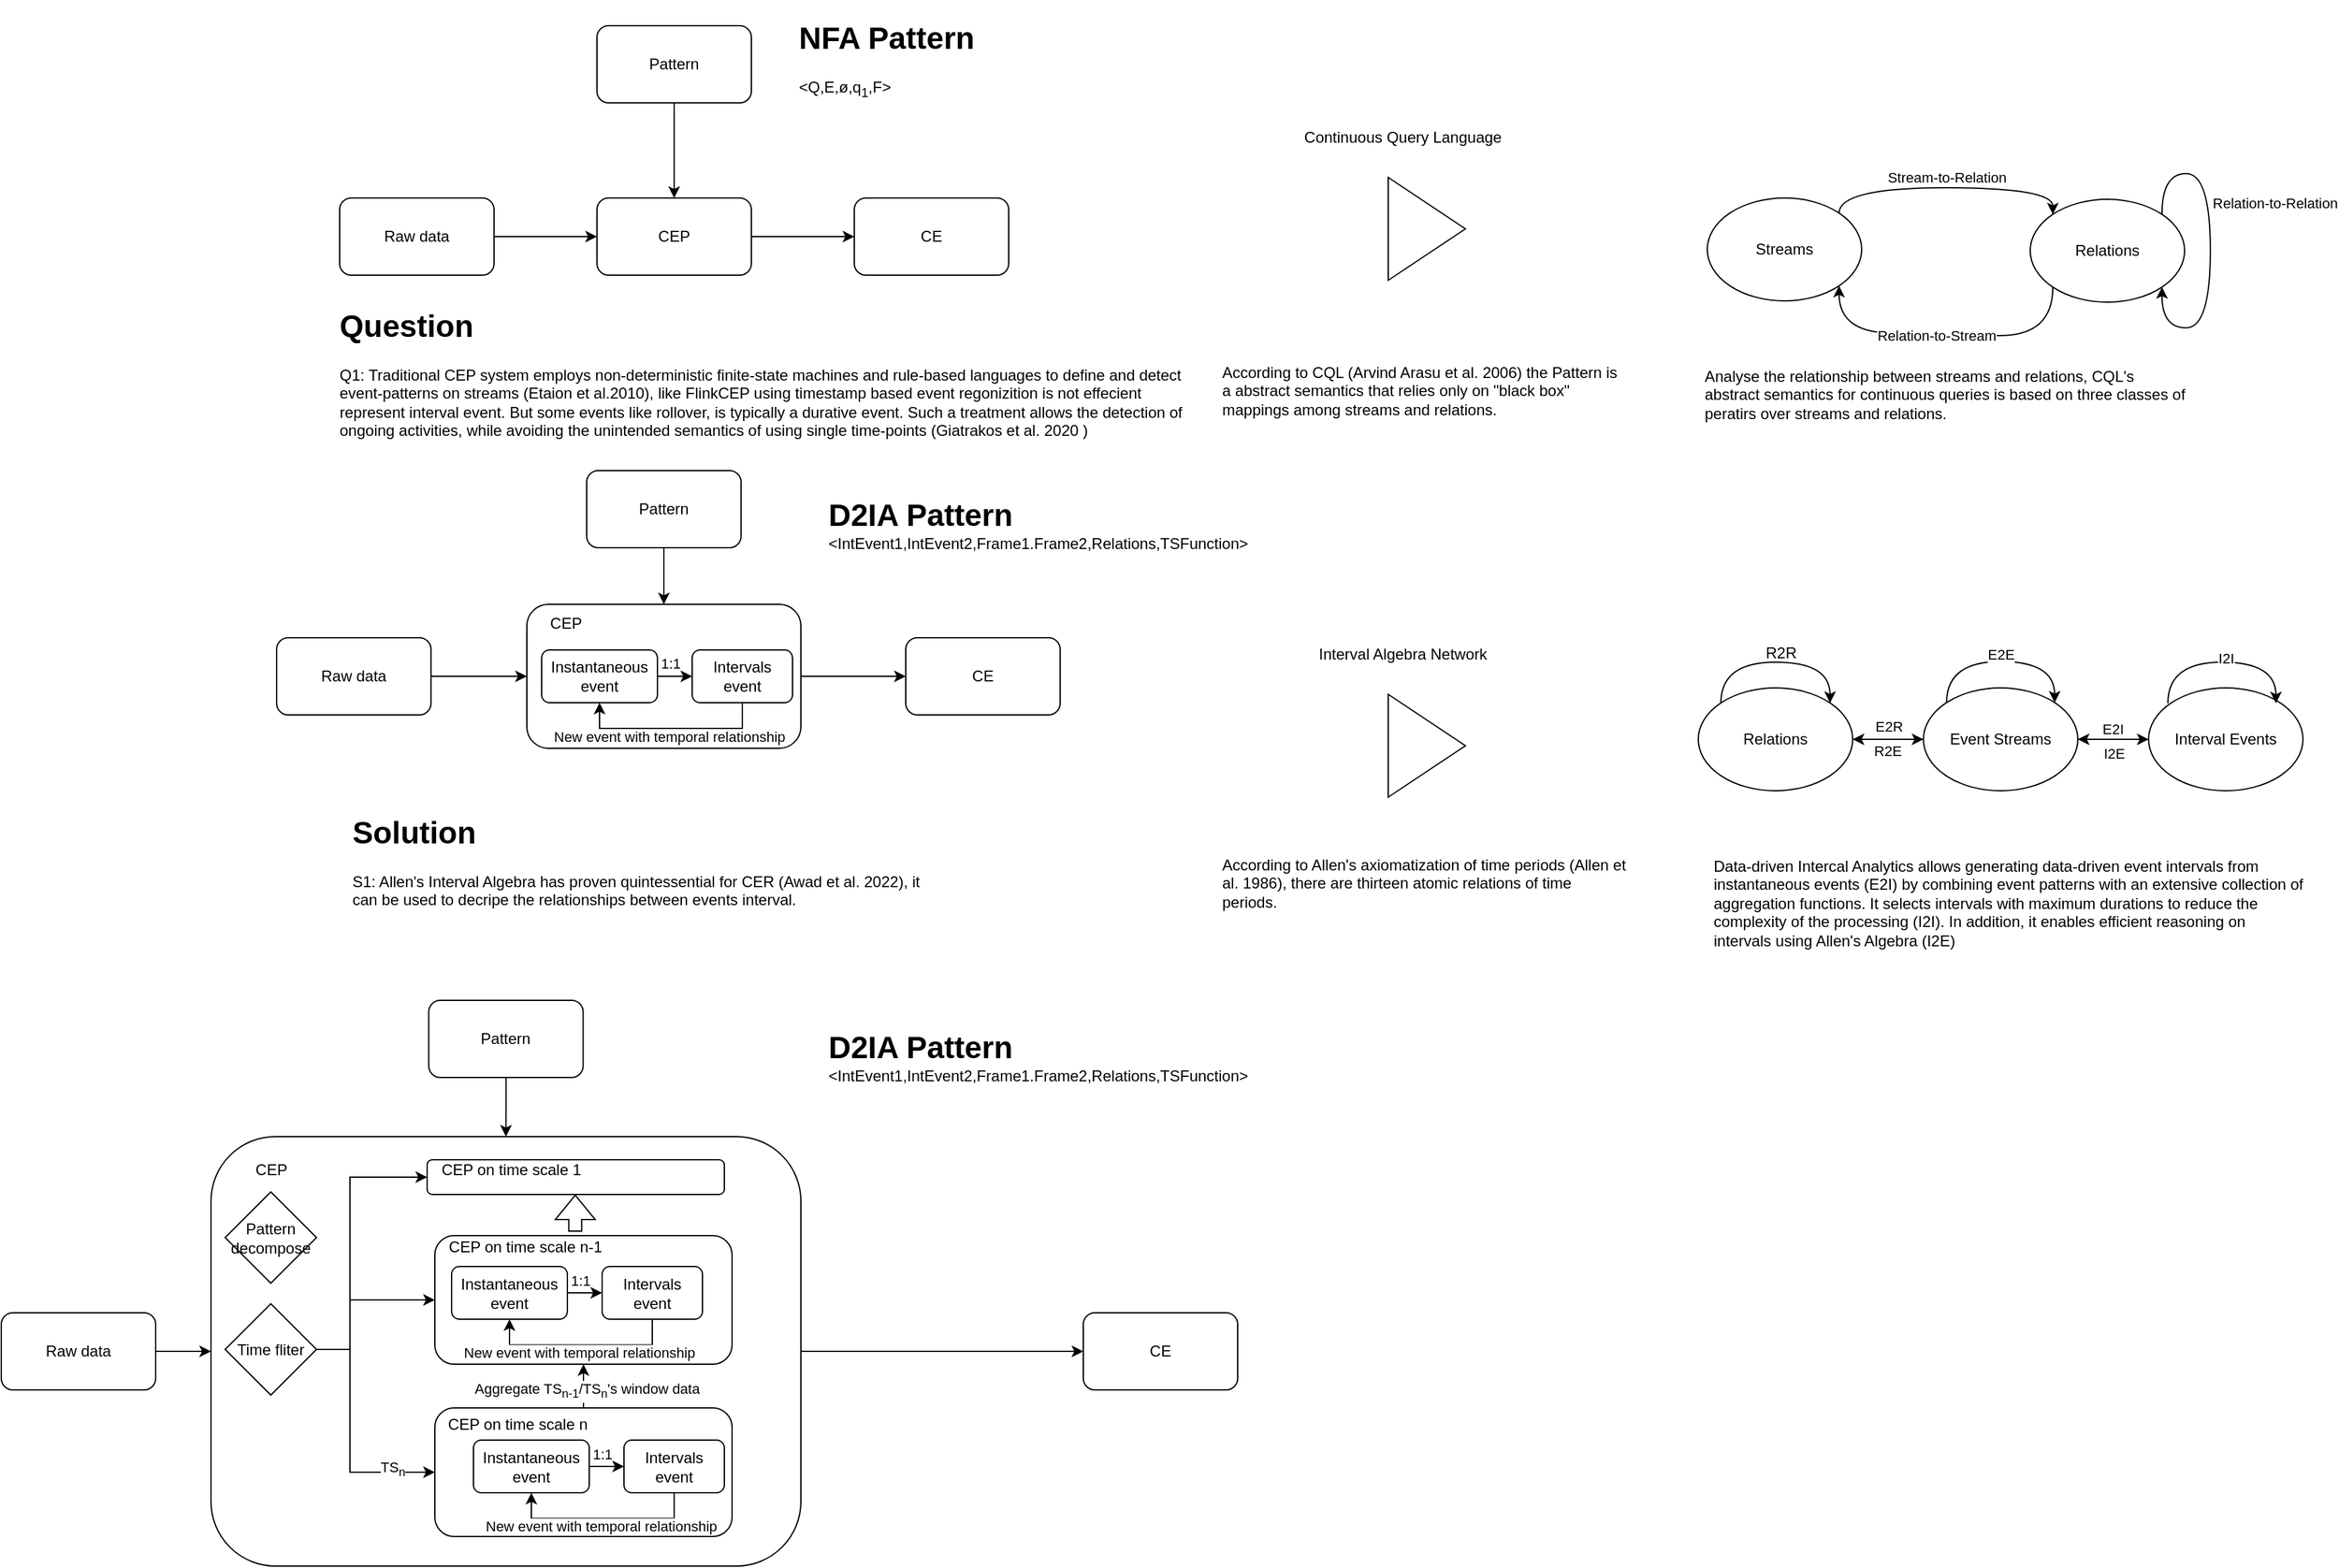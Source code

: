<mxfile version="22.1.20" type="github">
  <diagram name="第 1 页" id="AWUjClWmz-XhPsFE_Eon">
    <mxGraphModel dx="1426" dy="593" grid="0" gridSize="10" guides="1" tooltips="1" connect="1" arrows="1" fold="1" page="0" pageScale="1" pageWidth="1200" pageHeight="1920" math="0" shadow="0">
      <root>
        <mxCell id="0" />
        <mxCell id="1" parent="0" />
        <mxCell id="cagrvy63c5mJA_J2j-k8-6" value="" style="whiteSpace=wrap;html=1;rounded=1;" vertex="1" parent="1">
          <mxGeometry x="140" y="952" width="458.5" height="334" as="geometry" />
        </mxCell>
        <mxCell id="cagrvy63c5mJA_J2j-k8-35" value="" style="rounded=1;whiteSpace=wrap;html=1;fillColor=none;" vertex="1" parent="1">
          <mxGeometry x="314" y="1029" width="231" height="100" as="geometry" />
        </mxCell>
        <mxCell id="LfMUR8XexmlNwJJn7UKP-6" value="" style="edgeStyle=orthogonalEdgeStyle;rounded=0;orthogonalLoop=1;jettySize=auto;html=1;" parent="1" source="LfMUR8XexmlNwJJn7UKP-4" target="LfMUR8XexmlNwJJn7UKP-5" edge="1">
          <mxGeometry relative="1" as="geometry" />
        </mxCell>
        <mxCell id="LfMUR8XexmlNwJJn7UKP-4" value="Raw data" style="rounded=1;whiteSpace=wrap;html=1;" parent="1" vertex="1">
          <mxGeometry x="240" y="222" width="120" height="60" as="geometry" />
        </mxCell>
        <mxCell id="LfMUR8XexmlNwJJn7UKP-8" value="" style="edgeStyle=orthogonalEdgeStyle;rounded=0;orthogonalLoop=1;jettySize=auto;html=1;" parent="1" source="LfMUR8XexmlNwJJn7UKP-5" target="LfMUR8XexmlNwJJn7UKP-7" edge="1">
          <mxGeometry relative="1" as="geometry" />
        </mxCell>
        <mxCell id="LfMUR8XexmlNwJJn7UKP-5" value="CEP" style="whiteSpace=wrap;html=1;rounded=1;" parent="1" vertex="1">
          <mxGeometry x="440" y="222" width="120" height="60" as="geometry" />
        </mxCell>
        <mxCell id="LfMUR8XexmlNwJJn7UKP-7" value="CE" style="whiteSpace=wrap;html=1;rounded=1;" parent="1" vertex="1">
          <mxGeometry x="640" y="222" width="120" height="60" as="geometry" />
        </mxCell>
        <mxCell id="LfMUR8XexmlNwJJn7UKP-10" style="edgeStyle=orthogonalEdgeStyle;rounded=0;orthogonalLoop=1;jettySize=auto;html=1;" parent="1" source="LfMUR8XexmlNwJJn7UKP-9" target="LfMUR8XexmlNwJJn7UKP-5" edge="1">
          <mxGeometry relative="1" as="geometry" />
        </mxCell>
        <mxCell id="LfMUR8XexmlNwJJn7UKP-9" value="Pattern" style="rounded=1;whiteSpace=wrap;html=1;" parent="1" vertex="1">
          <mxGeometry x="440" y="88" width="120" height="60" as="geometry" />
        </mxCell>
        <mxCell id="LfMUR8XexmlNwJJn7UKP-11" value="&lt;h1&gt;Question&lt;/h1&gt;&lt;p&gt;Q1: Traditional CEP system employs non-deterministic finite-state machines and rule-based languages to define and detect event-patterns on streams (Etaion et al.2010), like FlinkCEP using timestamp based event regonizition is not effecient represent interval event. But some events like rollover, is typically a durative event. Such a treatment allows the detection of ongoing activities, while avoiding the unintended semantics of using single time-points (Giatrakos et al. 2020 )&lt;/p&gt;" style="text;html=1;strokeColor=none;fillColor=none;spacing=5;spacingTop=-20;whiteSpace=wrap;overflow=hidden;rounded=0;" parent="1" vertex="1">
          <mxGeometry x="235" y="302" width="671" height="125" as="geometry" />
        </mxCell>
        <mxCell id="LfMUR8XexmlNwJJn7UKP-12" value="&lt;h1&gt;Solution&lt;/h1&gt;&lt;p&gt;S1: Allen&#39;s Interval Algebra has proven quintessential for CER (Awad et al. 2022), it can be used to decripe the relationships between events interval.&amp;nbsp;&lt;/p&gt;" style="text;html=1;strokeColor=none;fillColor=none;spacing=5;spacingTop=-20;whiteSpace=wrap;overflow=hidden;rounded=0;" parent="1" vertex="1">
          <mxGeometry x="245" y="696" width="471" height="79" as="geometry" />
        </mxCell>
        <mxCell id="LfMUR8XexmlNwJJn7UKP-13" value="" style="triangle;whiteSpace=wrap;html=1;" parent="1" vertex="1">
          <mxGeometry x="1055" y="206" width="60" height="80" as="geometry" />
        </mxCell>
        <mxCell id="LfMUR8XexmlNwJJn7UKP-14" value="Continuous Query Language" style="text;html=1;align=center;verticalAlign=middle;resizable=0;points=[];autosize=1;strokeColor=none;fillColor=none;" parent="1" vertex="1">
          <mxGeometry x="980" y="162" width="171" height="26" as="geometry" />
        </mxCell>
        <mxCell id="LfMUR8XexmlNwJJn7UKP-18" value="&lt;h1&gt;&lt;br&gt;&lt;/h1&gt;&lt;p&gt;According to CQL (Arvind Arasu et al. 2006) the Pattern is a&amp;nbsp;&lt;span style=&quot;text-align: center;&quot;&gt;abstract semantics that relies only on &quot;black box&quot; mappings among streams and relations.&lt;/span&gt;&lt;br&gt;&lt;/p&gt;" style="text;html=1;strokeColor=none;fillColor=none;spacing=5;spacingTop=-20;whiteSpace=wrap;overflow=hidden;rounded=0;" parent="1" vertex="1">
          <mxGeometry x="921" y="300" width="322" height="106" as="geometry" />
        </mxCell>
        <mxCell id="LfMUR8XexmlNwJJn7UKP-19" value="&lt;h1&gt;&lt;br&gt;&lt;/h1&gt;&lt;div&gt;Analyse the relationship between streams and relations, CQL&#39;s abstract semantics for continuous queries is based on three classes of peratirs over streams and relations.&amp;nbsp;&lt;/div&gt;" style="text;html=1;strokeColor=none;fillColor=none;spacing=5;spacingTop=-20;whiteSpace=wrap;overflow=hidden;rounded=0;" parent="1" vertex="1">
          <mxGeometry x="1296" y="303" width="385" height="103" as="geometry" />
        </mxCell>
        <mxCell id="LfMUR8XexmlNwJJn7UKP-22" style="edgeStyle=orthogonalEdgeStyle;rounded=0;orthogonalLoop=1;jettySize=auto;html=1;exitX=1;exitY=0;exitDx=0;exitDy=0;entryX=0;entryY=0;entryDx=0;entryDy=0;curved=1;" parent="1" source="LfMUR8XexmlNwJJn7UKP-20" target="LfMUR8XexmlNwJJn7UKP-21" edge="1">
          <mxGeometry relative="1" as="geometry">
            <Array as="points">
              <mxPoint x="1405" y="214" />
              <mxPoint x="1572" y="214" />
            </Array>
          </mxGeometry>
        </mxCell>
        <mxCell id="LfMUR8XexmlNwJJn7UKP-23" value="Stream-to-Relation" style="edgeLabel;html=1;align=center;verticalAlign=middle;resizable=0;points=[];" parent="LfMUR8XexmlNwJJn7UKP-22" vertex="1" connectable="0">
          <mxGeometry x="0.189" y="4" relative="1" as="geometry">
            <mxPoint x="-20" y="-4" as="offset" />
          </mxGeometry>
        </mxCell>
        <mxCell id="LfMUR8XexmlNwJJn7UKP-20" value="Streams" style="ellipse;whiteSpace=wrap;html=1;" parent="1" vertex="1">
          <mxGeometry x="1303" y="222" width="120" height="80" as="geometry" />
        </mxCell>
        <mxCell id="LfMUR8XexmlNwJJn7UKP-24" style="edgeStyle=orthogonalEdgeStyle;rounded=0;orthogonalLoop=1;jettySize=auto;html=1;exitX=0;exitY=1;exitDx=0;exitDy=0;entryX=1;entryY=1;entryDx=0;entryDy=0;curved=1;" parent="1" source="LfMUR8XexmlNwJJn7UKP-21" target="LfMUR8XexmlNwJJn7UKP-20" edge="1">
          <mxGeometry relative="1" as="geometry">
            <Array as="points">
              <mxPoint x="1572" y="329" />
              <mxPoint x="1489" y="329" />
              <mxPoint x="1489" y="327" />
              <mxPoint x="1405" y="327" />
            </Array>
          </mxGeometry>
        </mxCell>
        <mxCell id="LfMUR8XexmlNwJJn7UKP-25" value="Relation-to-Stream" style="edgeLabel;html=1;align=center;verticalAlign=middle;resizable=0;points=[];" parent="LfMUR8XexmlNwJJn7UKP-24" vertex="1" connectable="0">
          <mxGeometry x="0.078" y="2" relative="1" as="geometry">
            <mxPoint as="offset" />
          </mxGeometry>
        </mxCell>
        <mxCell id="LfMUR8XexmlNwJJn7UKP-21" value="Relations" style="ellipse;whiteSpace=wrap;html=1;" parent="1" vertex="1">
          <mxGeometry x="1554" y="223" width="120" height="80" as="geometry" />
        </mxCell>
        <mxCell id="LfMUR8XexmlNwJJn7UKP-26" style="edgeStyle=orthogonalEdgeStyle;rounded=0;orthogonalLoop=1;jettySize=auto;html=1;exitX=1;exitY=0;exitDx=0;exitDy=0;entryX=1;entryY=1;entryDx=0;entryDy=0;curved=1;" parent="1" source="LfMUR8XexmlNwJJn7UKP-21" target="LfMUR8XexmlNwJJn7UKP-21" edge="1">
          <mxGeometry relative="1" as="geometry" />
        </mxCell>
        <mxCell id="LfMUR8XexmlNwJJn7UKP-27" value="Relation-to-Relation" style="edgeLabel;html=1;align=center;verticalAlign=middle;resizable=0;points=[];" parent="LfMUR8XexmlNwJJn7UKP-26" vertex="1" connectable="0">
          <mxGeometry x="-0.07" y="2" relative="1" as="geometry">
            <mxPoint x="48" y="-28" as="offset" />
          </mxGeometry>
        </mxCell>
        <mxCell id="LfMUR8XexmlNwJJn7UKP-28" value="" style="edgeStyle=orthogonalEdgeStyle;rounded=0;orthogonalLoop=1;jettySize=auto;html=1;" parent="1" source="LfMUR8XexmlNwJJn7UKP-29" target="LfMUR8XexmlNwJJn7UKP-31" edge="1">
          <mxGeometry relative="1" as="geometry" />
        </mxCell>
        <mxCell id="LfMUR8XexmlNwJJn7UKP-29" value="Raw data" style="rounded=1;whiteSpace=wrap;html=1;" parent="1" vertex="1">
          <mxGeometry x="191" y="564" width="120" height="60" as="geometry" />
        </mxCell>
        <mxCell id="LfMUR8XexmlNwJJn7UKP-30" value="" style="edgeStyle=orthogonalEdgeStyle;rounded=0;orthogonalLoop=1;jettySize=auto;html=1;" parent="1" source="LfMUR8XexmlNwJJn7UKP-31" target="LfMUR8XexmlNwJJn7UKP-32" edge="1">
          <mxGeometry relative="1" as="geometry" />
        </mxCell>
        <mxCell id="LfMUR8XexmlNwJJn7UKP-31" value="" style="whiteSpace=wrap;html=1;rounded=1;" parent="1" vertex="1">
          <mxGeometry x="385.5" y="538" width="213" height="112" as="geometry" />
        </mxCell>
        <mxCell id="LfMUR8XexmlNwJJn7UKP-32" value="CE" style="whiteSpace=wrap;html=1;rounded=1;" parent="1" vertex="1">
          <mxGeometry x="680" y="564" width="120" height="60" as="geometry" />
        </mxCell>
        <mxCell id="LfMUR8XexmlNwJJn7UKP-33" style="edgeStyle=orthogonalEdgeStyle;rounded=0;orthogonalLoop=1;jettySize=auto;html=1;" parent="1" source="LfMUR8XexmlNwJJn7UKP-34" target="LfMUR8XexmlNwJJn7UKP-31" edge="1">
          <mxGeometry relative="1" as="geometry" />
        </mxCell>
        <mxCell id="LfMUR8XexmlNwJJn7UKP-34" value="Pattern" style="rounded=1;whiteSpace=wrap;html=1;" parent="1" vertex="1">
          <mxGeometry x="432" y="434" width="120" height="60" as="geometry" />
        </mxCell>
        <mxCell id="LfMUR8XexmlNwJJn7UKP-41" value="1:1" style="edgeStyle=orthogonalEdgeStyle;rounded=0;orthogonalLoop=1;jettySize=auto;html=1;exitX=1;exitY=0.5;exitDx=0;exitDy=0;entryX=0;entryY=0.5;entryDx=0;entryDy=0;" parent="1" source="LfMUR8XexmlNwJJn7UKP-38" target="LfMUR8XexmlNwJJn7UKP-40" edge="1">
          <mxGeometry x="-0.259" y="10" relative="1" as="geometry">
            <mxPoint as="offset" />
          </mxGeometry>
        </mxCell>
        <mxCell id="LfMUR8XexmlNwJJn7UKP-38" value="Instantaneous event" style="rounded=1;whiteSpace=wrap;html=1;" parent="1" vertex="1">
          <mxGeometry x="397" y="573.5" width="90" height="41" as="geometry" />
        </mxCell>
        <mxCell id="LfMUR8XexmlNwJJn7UKP-39" value="CEP" style="text;html=1;strokeColor=none;fillColor=none;align=center;verticalAlign=middle;whiteSpace=wrap;rounded=0;" parent="1" vertex="1">
          <mxGeometry x="385.5" y="538" width="60" height="30" as="geometry" />
        </mxCell>
        <mxCell id="LfMUR8XexmlNwJJn7UKP-42" style="edgeStyle=orthogonalEdgeStyle;rounded=0;orthogonalLoop=1;jettySize=auto;html=1;exitX=0.5;exitY=1;exitDx=0;exitDy=0;entryX=0.5;entryY=1;entryDx=0;entryDy=0;" parent="1" source="LfMUR8XexmlNwJJn7UKP-40" target="LfMUR8XexmlNwJJn7UKP-38" edge="1">
          <mxGeometry relative="1" as="geometry" />
        </mxCell>
        <mxCell id="LfMUR8XexmlNwJJn7UKP-43" value="New event with temporal relationship" style="edgeLabel;html=1;align=center;verticalAlign=middle;resizable=0;points=[];" parent="LfMUR8XexmlNwJJn7UKP-42" vertex="1" connectable="0">
          <mxGeometry x="0.09" y="-2" relative="1" as="geometry">
            <mxPoint x="5" y="8" as="offset" />
          </mxGeometry>
        </mxCell>
        <mxCell id="LfMUR8XexmlNwJJn7UKP-40" value="Intervals event" style="rounded=1;whiteSpace=wrap;html=1;" parent="1" vertex="1">
          <mxGeometry x="514" y="573.5" width="78" height="41" as="geometry" />
        </mxCell>
        <mxCell id="LfMUR8XexmlNwJJn7UKP-49" value="&lt;h1&gt;NFA Pattern&lt;/h1&gt;&lt;div&gt;&amp;lt;Q,E,ø,q&lt;sub&gt;1&lt;/sub&gt;,F&amp;gt;&lt;/div&gt;" style="text;html=1;strokeColor=none;fillColor=none;spacing=5;spacingTop=-20;whiteSpace=wrap;overflow=hidden;rounded=0;" parent="1" vertex="1">
          <mxGeometry x="592" y="78" width="363" height="93" as="geometry" />
        </mxCell>
        <mxCell id="LfMUR8XexmlNwJJn7UKP-50" value="&lt;h1&gt;&lt;/h1&gt;&lt;span style=&quot;font-size: 24px;&quot;&gt;&lt;b&gt;D2IA Pattern&lt;br&gt;&lt;/b&gt;&lt;/span&gt;&amp;lt;IntEvent1,IntEvent2,Frame1.Frame2,Relations,TSFunction&amp;gt;" style="text;html=1;strokeColor=none;fillColor=none;spacing=5;spacingTop=-20;whiteSpace=wrap;overflow=hidden;rounded=0;" parent="1" vertex="1">
          <mxGeometry x="615" y="449" width="363" height="62" as="geometry" />
        </mxCell>
        <mxCell id="LfMUR8XexmlNwJJn7UKP-53" value="" style="triangle;whiteSpace=wrap;html=1;" parent="1" vertex="1">
          <mxGeometry x="1055" y="608" width="60" height="80" as="geometry" />
        </mxCell>
        <mxCell id="LfMUR8XexmlNwJJn7UKP-54" value="Interval Algebra Network" style="text;html=1;align=center;verticalAlign=middle;resizable=0;points=[];autosize=1;strokeColor=none;fillColor=none;" parent="1" vertex="1">
          <mxGeometry x="991" y="564" width="149" height="26" as="geometry" />
        </mxCell>
        <mxCell id="LfMUR8XexmlNwJJn7UKP-55" value="&lt;h1&gt;&lt;br&gt;&lt;/h1&gt;&lt;p&gt;According to Allen&#39;s axiomatization of time periods (Allen et al. 1986), there are thirteen atomic relations of time periods.&lt;br&gt;&lt;/p&gt;" style="text;html=1;strokeColor=none;fillColor=none;spacing=5;spacingTop=-20;whiteSpace=wrap;overflow=hidden;rounded=0;" parent="1" vertex="1">
          <mxGeometry x="921" y="682.5" width="322" height="106" as="geometry" />
        </mxCell>
        <mxCell id="LfMUR8XexmlNwJJn7UKP-60" style="edgeStyle=orthogonalEdgeStyle;rounded=0;orthogonalLoop=1;jettySize=auto;html=1;" parent="1" source="LfMUR8XexmlNwJJn7UKP-57" target="LfMUR8XexmlNwJJn7UKP-58" edge="1">
          <mxGeometry relative="1" as="geometry" />
        </mxCell>
        <mxCell id="LfMUR8XexmlNwJJn7UKP-57" value="Relations" style="ellipse;whiteSpace=wrap;html=1;" parent="1" vertex="1">
          <mxGeometry x="1296" y="603" width="120" height="80" as="geometry" />
        </mxCell>
        <mxCell id="LfMUR8XexmlNwJJn7UKP-61" style="edgeStyle=orthogonalEdgeStyle;rounded=0;orthogonalLoop=1;jettySize=auto;html=1;" parent="1" source="LfMUR8XexmlNwJJn7UKP-58" target="LfMUR8XexmlNwJJn7UKP-57" edge="1">
          <mxGeometry relative="1" as="geometry" />
        </mxCell>
        <mxCell id="LfMUR8XexmlNwJJn7UKP-73" value="E2R" style="edgeLabel;html=1;align=center;verticalAlign=middle;resizable=0;points=[];" parent="LfMUR8XexmlNwJJn7UKP-61" vertex="1" connectable="0">
          <mxGeometry x="0.321" y="-1" relative="1" as="geometry">
            <mxPoint x="9" y="-9" as="offset" />
          </mxGeometry>
        </mxCell>
        <mxCell id="LfMUR8XexmlNwJJn7UKP-74" value="R2E" style="edgeLabel;html=1;align=center;verticalAlign=middle;resizable=0;points=[];" parent="LfMUR8XexmlNwJJn7UKP-61" vertex="1" connectable="0">
          <mxGeometry x="-0.115" y="6" relative="1" as="geometry">
            <mxPoint x="-4" y="3" as="offset" />
          </mxGeometry>
        </mxCell>
        <mxCell id="LfMUR8XexmlNwJJn7UKP-68" style="edgeStyle=orthogonalEdgeStyle;rounded=0;orthogonalLoop=1;jettySize=auto;html=1;" parent="1" source="LfMUR8XexmlNwJJn7UKP-58" target="LfMUR8XexmlNwJJn7UKP-59" edge="1">
          <mxGeometry relative="1" as="geometry" />
        </mxCell>
        <mxCell id="LfMUR8XexmlNwJJn7UKP-58" value="Event Streams" style="ellipse;whiteSpace=wrap;html=1;" parent="1" vertex="1">
          <mxGeometry x="1471" y="603" width="120" height="80" as="geometry" />
        </mxCell>
        <mxCell id="LfMUR8XexmlNwJJn7UKP-69" value="E2I" style="edgeStyle=orthogonalEdgeStyle;rounded=0;orthogonalLoop=1;jettySize=auto;html=1;" parent="1" source="LfMUR8XexmlNwJJn7UKP-59" target="LfMUR8XexmlNwJJn7UKP-58" edge="1">
          <mxGeometry x="0.018" y="-8" relative="1" as="geometry">
            <mxPoint as="offset" />
          </mxGeometry>
        </mxCell>
        <mxCell id="LfMUR8XexmlNwJJn7UKP-77" value="I2E" style="edgeLabel;html=1;align=center;verticalAlign=middle;resizable=0;points=[];" parent="LfMUR8XexmlNwJJn7UKP-69" vertex="1" connectable="0">
          <mxGeometry x="0.103" y="-1" relative="1" as="geometry">
            <mxPoint x="3" y="12" as="offset" />
          </mxGeometry>
        </mxCell>
        <mxCell id="LfMUR8XexmlNwJJn7UKP-59" value="Interval Events" style="ellipse;whiteSpace=wrap;html=1;" parent="1" vertex="1">
          <mxGeometry x="1646" y="603" width="120" height="80" as="geometry" />
        </mxCell>
        <mxCell id="LfMUR8XexmlNwJJn7UKP-63" style="edgeStyle=orthogonalEdgeStyle;rounded=0;orthogonalLoop=1;jettySize=auto;html=1;exitX=0;exitY=0;exitDx=0;exitDy=0;entryX=1;entryY=0;entryDx=0;entryDy=0;curved=1;" parent="1" source="LfMUR8XexmlNwJJn7UKP-57" target="LfMUR8XexmlNwJJn7UKP-57" edge="1">
          <mxGeometry relative="1" as="geometry">
            <Array as="points">
              <mxPoint x="1314" y="583" />
              <mxPoint x="1398" y="583" />
            </Array>
          </mxGeometry>
        </mxCell>
        <mxCell id="LfMUR8XexmlNwJJn7UKP-65" style="edgeStyle=orthogonalEdgeStyle;rounded=0;orthogonalLoop=1;jettySize=auto;html=1;exitX=0;exitY=0;exitDx=0;exitDy=0;entryX=1;entryY=0;entryDx=0;entryDy=0;curved=1;" parent="1" edge="1">
          <mxGeometry relative="1" as="geometry">
            <mxPoint x="1489" y="614.5" as="sourcePoint" />
            <mxPoint x="1573" y="614.5" as="targetPoint" />
            <Array as="points">
              <mxPoint x="1489" y="582.5" />
              <mxPoint x="1573" y="582.5" />
            </Array>
          </mxGeometry>
        </mxCell>
        <mxCell id="LfMUR8XexmlNwJJn7UKP-71" value="E2E" style="edgeLabel;html=1;align=center;verticalAlign=middle;resizable=0;points=[];" parent="LfMUR8XexmlNwJJn7UKP-65" vertex="1" connectable="0">
          <mxGeometry x="-0.096" y="5" relative="1" as="geometry">
            <mxPoint x="7" y="-1" as="offset" />
          </mxGeometry>
        </mxCell>
        <mxCell id="LfMUR8XexmlNwJJn7UKP-67" style="edgeStyle=orthogonalEdgeStyle;rounded=0;orthogonalLoop=1;jettySize=auto;html=1;exitX=0;exitY=0;exitDx=0;exitDy=0;entryX=1;entryY=0;entryDx=0;entryDy=0;curved=1;" parent="1" edge="1">
          <mxGeometry relative="1" as="geometry">
            <mxPoint x="1661" y="615" as="sourcePoint" />
            <mxPoint x="1745" y="615" as="targetPoint" />
            <Array as="points">
              <mxPoint x="1661" y="583" />
              <mxPoint x="1745" y="583" />
            </Array>
          </mxGeometry>
        </mxCell>
        <mxCell id="LfMUR8XexmlNwJJn7UKP-72" value="I2I" style="edgeLabel;html=1;align=center;verticalAlign=middle;resizable=0;points=[];" parent="LfMUR8XexmlNwJJn7UKP-67" vertex="1" connectable="0">
          <mxGeometry x="0.031" y="3" relative="1" as="geometry">
            <mxPoint as="offset" />
          </mxGeometry>
        </mxCell>
        <mxCell id="LfMUR8XexmlNwJJn7UKP-70" value="R2R" style="text;html=1;align=center;verticalAlign=middle;resizable=0;points=[];autosize=1;strokeColor=none;fillColor=none;" parent="1" vertex="1">
          <mxGeometry x="1339" y="563" width="42" height="26" as="geometry" />
        </mxCell>
        <mxCell id="cagrvy63c5mJA_J2j-k8-1" value="&lt;h1&gt;&lt;br&gt;&lt;/h1&gt;&lt;div&gt;Data-driven Intercal Analytics allows generating data-driven event intervals from instantaneous events (E2I) by combining event patterns with an extensive collection of aggregation functions. It selects intervals with maximum durations to reduce the complexity of the processing (I2I). In addition, it enables efficient reasoning on intervals using Allen&#39;s Algebra (I2E)&lt;/div&gt;&lt;div&gt;&lt;br&gt;&lt;/div&gt;" style="text;html=1;strokeColor=none;fillColor=none;spacing=5;spacingTop=-20;whiteSpace=wrap;overflow=hidden;rounded=0;" vertex="1" parent="1">
          <mxGeometry x="1303" y="684" width="468" height="130" as="geometry" />
        </mxCell>
        <mxCell id="cagrvy63c5mJA_J2j-k8-3" value="" style="edgeStyle=orthogonalEdgeStyle;rounded=0;orthogonalLoop=1;jettySize=auto;html=1;" edge="1" parent="1" source="cagrvy63c5mJA_J2j-k8-4" target="cagrvy63c5mJA_J2j-k8-6">
          <mxGeometry relative="1" as="geometry" />
        </mxCell>
        <mxCell id="cagrvy63c5mJA_J2j-k8-4" value="Raw data" style="rounded=1;whiteSpace=wrap;html=1;" vertex="1" parent="1">
          <mxGeometry x="-23" y="1089" width="120" height="60" as="geometry" />
        </mxCell>
        <mxCell id="cagrvy63c5mJA_J2j-k8-5" value="" style="edgeStyle=orthogonalEdgeStyle;rounded=0;orthogonalLoop=1;jettySize=auto;html=1;" edge="1" parent="1" source="cagrvy63c5mJA_J2j-k8-6" target="cagrvy63c5mJA_J2j-k8-7">
          <mxGeometry relative="1" as="geometry" />
        </mxCell>
        <mxCell id="cagrvy63c5mJA_J2j-k8-7" value="CE" style="whiteSpace=wrap;html=1;rounded=1;" vertex="1" parent="1">
          <mxGeometry x="818" y="1089" width="120" height="60" as="geometry" />
        </mxCell>
        <mxCell id="cagrvy63c5mJA_J2j-k8-8" style="edgeStyle=orthogonalEdgeStyle;rounded=0;orthogonalLoop=1;jettySize=auto;html=1;" edge="1" parent="1" source="cagrvy63c5mJA_J2j-k8-9" target="cagrvy63c5mJA_J2j-k8-6">
          <mxGeometry relative="1" as="geometry" />
        </mxCell>
        <mxCell id="cagrvy63c5mJA_J2j-k8-9" value="Pattern" style="rounded=1;whiteSpace=wrap;html=1;" vertex="1" parent="1">
          <mxGeometry x="309.25" y="846" width="120" height="60" as="geometry" />
        </mxCell>
        <mxCell id="cagrvy63c5mJA_J2j-k8-12" value="CEP" style="text;html=1;strokeColor=none;fillColor=none;align=center;verticalAlign=middle;whiteSpace=wrap;rounded=0;" vertex="1" parent="1">
          <mxGeometry x="156.5" y="963" width="60" height="30" as="geometry" />
        </mxCell>
        <mxCell id="cagrvy63c5mJA_J2j-k8-13" style="edgeStyle=orthogonalEdgeStyle;rounded=0;orthogonalLoop=1;jettySize=auto;html=1;exitX=0.5;exitY=1;exitDx=0;exitDy=0;entryX=0.5;entryY=1;entryDx=0;entryDy=0;" edge="1" parent="1" target="cagrvy63c5mJA_J2j-k8-11">
          <mxGeometry relative="1" as="geometry">
            <mxPoint x="435" y="1042" as="sourcePoint" />
          </mxGeometry>
        </mxCell>
        <mxCell id="cagrvy63c5mJA_J2j-k8-16" value="&lt;h1&gt;&lt;/h1&gt;&lt;span style=&quot;font-size: 24px;&quot;&gt;&lt;b&gt;D2IA Pattern&lt;br&gt;&lt;/b&gt;&lt;/span&gt;&amp;lt;IntEvent1,IntEvent2,Frame1.Frame2,Relations,TSFunction&amp;gt;" style="text;html=1;strokeColor=none;fillColor=none;spacing=5;spacingTop=-20;whiteSpace=wrap;overflow=hidden;rounded=0;" vertex="1" parent="1">
          <mxGeometry x="615" y="863" width="363" height="62" as="geometry" />
        </mxCell>
        <mxCell id="cagrvy63c5mJA_J2j-k8-17" value="1:1" style="edgeStyle=orthogonalEdgeStyle;rounded=0;orthogonalLoop=1;jettySize=auto;html=1;exitX=1;exitY=0.5;exitDx=0;exitDy=0;entryX=0;entryY=0.5;entryDx=0;entryDy=0;" edge="1" parent="1" source="cagrvy63c5mJA_J2j-k8-18" target="cagrvy63c5mJA_J2j-k8-21">
          <mxGeometry x="-0.259" y="10" relative="1" as="geometry">
            <mxPoint as="offset" />
          </mxGeometry>
        </mxCell>
        <mxCell id="cagrvy63c5mJA_J2j-k8-18" value="Instantaneous event" style="rounded=1;whiteSpace=wrap;html=1;" vertex="1" parent="1">
          <mxGeometry x="327" y="1053" width="90" height="41" as="geometry" />
        </mxCell>
        <mxCell id="cagrvy63c5mJA_J2j-k8-19" style="edgeStyle=orthogonalEdgeStyle;rounded=0;orthogonalLoop=1;jettySize=auto;html=1;exitX=0.5;exitY=1;exitDx=0;exitDy=0;entryX=0.5;entryY=1;entryDx=0;entryDy=0;" edge="1" parent="1" source="cagrvy63c5mJA_J2j-k8-21" target="cagrvy63c5mJA_J2j-k8-18">
          <mxGeometry relative="1" as="geometry" />
        </mxCell>
        <mxCell id="cagrvy63c5mJA_J2j-k8-20" value="New event with temporal relationship" style="edgeLabel;html=1;align=center;verticalAlign=middle;resizable=0;points=[];" vertex="1" connectable="0" parent="cagrvy63c5mJA_J2j-k8-19">
          <mxGeometry x="0.09" y="-2" relative="1" as="geometry">
            <mxPoint x="5" y="8" as="offset" />
          </mxGeometry>
        </mxCell>
        <mxCell id="cagrvy63c5mJA_J2j-k8-21" value="Intervals event" style="rounded=1;whiteSpace=wrap;html=1;" vertex="1" parent="1">
          <mxGeometry x="444" y="1053" width="78" height="41" as="geometry" />
        </mxCell>
        <mxCell id="cagrvy63c5mJA_J2j-k8-36" style="edgeStyle=orthogonalEdgeStyle;rounded=0;orthogonalLoop=1;jettySize=auto;html=1;entryX=0.5;entryY=1;entryDx=0;entryDy=0;" edge="1" parent="1" source="cagrvy63c5mJA_J2j-k8-22" target="cagrvy63c5mJA_J2j-k8-35">
          <mxGeometry relative="1" as="geometry" />
        </mxCell>
        <mxCell id="cagrvy63c5mJA_J2j-k8-37" value="Aggregate TS&lt;sub&gt;n-1&lt;/sub&gt;/TS&lt;sub&gt;n&lt;/sub&gt;&#39;s window data" style="edgeLabel;html=1;align=center;verticalAlign=middle;resizable=0;points=[];" vertex="1" connectable="0" parent="cagrvy63c5mJA_J2j-k8-36">
          <mxGeometry x="-0.442" y="-2" relative="1" as="geometry">
            <mxPoint as="offset" />
          </mxGeometry>
        </mxCell>
        <mxCell id="cagrvy63c5mJA_J2j-k8-22" value="" style="rounded=1;whiteSpace=wrap;html=1;fillColor=none;" vertex="1" parent="1">
          <mxGeometry x="314" y="1163" width="231" height="100" as="geometry" />
        </mxCell>
        <mxCell id="cagrvy63c5mJA_J2j-k8-28" value="" style="group" vertex="1" connectable="0" parent="1">
          <mxGeometry x="344" y="1188" width="195" height="41" as="geometry" />
        </mxCell>
        <mxCell id="cagrvy63c5mJA_J2j-k8-24" value="Instantaneous event" style="rounded=1;whiteSpace=wrap;html=1;" vertex="1" parent="cagrvy63c5mJA_J2j-k8-28">
          <mxGeometry width="90" height="41" as="geometry" />
        </mxCell>
        <mxCell id="cagrvy63c5mJA_J2j-k8-25" style="edgeStyle=orthogonalEdgeStyle;rounded=0;orthogonalLoop=1;jettySize=auto;html=1;exitX=0.5;exitY=1;exitDx=0;exitDy=0;entryX=0.5;entryY=1;entryDx=0;entryDy=0;" edge="1" parent="cagrvy63c5mJA_J2j-k8-28" source="cagrvy63c5mJA_J2j-k8-27" target="cagrvy63c5mJA_J2j-k8-24">
          <mxGeometry relative="1" as="geometry" />
        </mxCell>
        <mxCell id="cagrvy63c5mJA_J2j-k8-26" value="New event with temporal relationship" style="edgeLabel;html=1;align=center;verticalAlign=middle;resizable=0;points=[];" vertex="1" connectable="0" parent="cagrvy63c5mJA_J2j-k8-25">
          <mxGeometry x="0.09" y="-2" relative="1" as="geometry">
            <mxPoint x="5" y="8" as="offset" />
          </mxGeometry>
        </mxCell>
        <mxCell id="cagrvy63c5mJA_J2j-k8-27" value="Intervals event" style="rounded=1;whiteSpace=wrap;html=1;" vertex="1" parent="cagrvy63c5mJA_J2j-k8-28">
          <mxGeometry x="117" width="78" height="41" as="geometry" />
        </mxCell>
        <mxCell id="cagrvy63c5mJA_J2j-k8-23" value="1:1" style="edgeStyle=orthogonalEdgeStyle;rounded=0;orthogonalLoop=1;jettySize=auto;html=1;exitX=1;exitY=0.5;exitDx=0;exitDy=0;entryX=0;entryY=0.5;entryDx=0;entryDy=0;" edge="1" parent="cagrvy63c5mJA_J2j-k8-28" source="cagrvy63c5mJA_J2j-k8-24" target="cagrvy63c5mJA_J2j-k8-27">
          <mxGeometry x="-0.259" y="10" relative="1" as="geometry">
            <mxPoint as="offset" />
          </mxGeometry>
        </mxCell>
        <mxCell id="cagrvy63c5mJA_J2j-k8-30" value="" style="rounded=1;whiteSpace=wrap;html=1;fillColor=none;" vertex="1" parent="1">
          <mxGeometry x="308" y="970" width="231" height="27" as="geometry" />
        </mxCell>
        <mxCell id="cagrvy63c5mJA_J2j-k8-31" value="CEP on time scale n" style="text;html=1;strokeColor=none;fillColor=none;align=center;verticalAlign=middle;whiteSpace=wrap;rounded=0;" vertex="1" parent="1">
          <mxGeometry x="319" y="1161" width="119" height="30" as="geometry" />
        </mxCell>
        <mxCell id="cagrvy63c5mJA_J2j-k8-33" style="edgeStyle=orthogonalEdgeStyle;rounded=0;orthogonalLoop=1;jettySize=auto;html=1;entryX=0;entryY=0.5;entryDx=0;entryDy=0;" edge="1" parent="1" source="cagrvy63c5mJA_J2j-k8-32" target="cagrvy63c5mJA_J2j-k8-30">
          <mxGeometry relative="1" as="geometry">
            <Array as="points">
              <mxPoint x="248" y="1118" />
              <mxPoint x="248" y="984" />
            </Array>
          </mxGeometry>
        </mxCell>
        <mxCell id="cagrvy63c5mJA_J2j-k8-34" value="TS&lt;sub&gt;n&lt;/sub&gt;" style="edgeStyle=orthogonalEdgeStyle;rounded=0;orthogonalLoop=1;jettySize=auto;html=1;entryX=0;entryY=0.5;entryDx=0;entryDy=0;" edge="1" parent="1" source="cagrvy63c5mJA_J2j-k8-32" target="cagrvy63c5mJA_J2j-k8-22">
          <mxGeometry x="0.648" y="2" relative="1" as="geometry">
            <Array as="points">
              <mxPoint x="248" y="1118" />
              <mxPoint x="248" y="1213" />
            </Array>
            <mxPoint as="offset" />
          </mxGeometry>
        </mxCell>
        <mxCell id="cagrvy63c5mJA_J2j-k8-42" style="edgeStyle=orthogonalEdgeStyle;rounded=0;orthogonalLoop=1;jettySize=auto;html=1;entryX=0;entryY=0.5;entryDx=0;entryDy=0;" edge="1" parent="1" source="cagrvy63c5mJA_J2j-k8-32" target="cagrvy63c5mJA_J2j-k8-35">
          <mxGeometry relative="1" as="geometry">
            <Array as="points">
              <mxPoint x="248" y="1118" />
              <mxPoint x="248" y="1079" />
            </Array>
          </mxGeometry>
        </mxCell>
        <mxCell id="cagrvy63c5mJA_J2j-k8-32" value="Time fliter" style="rhombus;whiteSpace=wrap;html=1;" vertex="1" parent="1">
          <mxGeometry x="151" y="1082" width="71" height="71" as="geometry" />
        </mxCell>
        <mxCell id="cagrvy63c5mJA_J2j-k8-38" value="CEP on time scale n-1" style="text;html=1;strokeColor=none;fillColor=none;align=center;verticalAlign=middle;whiteSpace=wrap;rounded=0;" vertex="1" parent="1">
          <mxGeometry x="314" y="1023" width="141" height="30" as="geometry" />
        </mxCell>
        <mxCell id="cagrvy63c5mJA_J2j-k8-39" value="CEP on time scale 1" style="text;html=1;strokeColor=none;fillColor=none;align=center;verticalAlign=middle;whiteSpace=wrap;rounded=0;" vertex="1" parent="1">
          <mxGeometry x="303" y="963" width="141" height="30" as="geometry" />
        </mxCell>
        <mxCell id="cagrvy63c5mJA_J2j-k8-41" value="" style="shape=flexArrow;endArrow=classic;html=1;rounded=0;" edge="1" parent="1">
          <mxGeometry width="50" height="50" relative="1" as="geometry">
            <mxPoint x="423.12" y="1026" as="sourcePoint" />
            <mxPoint x="423.12" y="997" as="targetPoint" />
          </mxGeometry>
        </mxCell>
        <mxCell id="cagrvy63c5mJA_J2j-k8-43" value="Pattern decompose" style="rhombus;whiteSpace=wrap;html=1;" vertex="1" parent="1">
          <mxGeometry x="151" y="995" width="71" height="71" as="geometry" />
        </mxCell>
      </root>
    </mxGraphModel>
  </diagram>
</mxfile>
